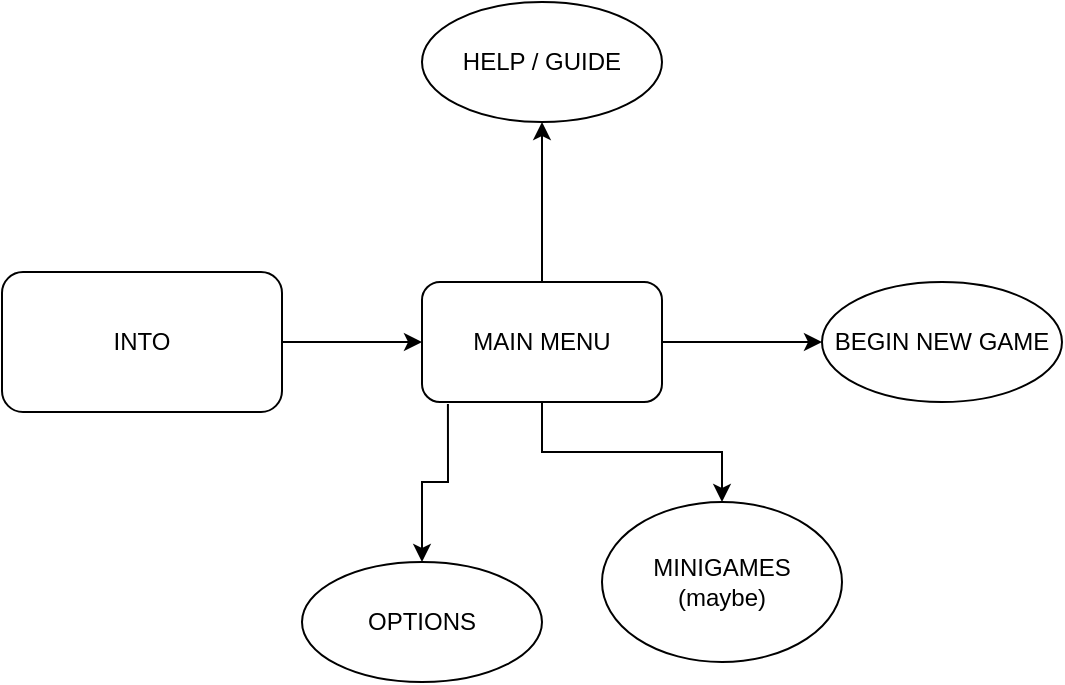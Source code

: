 <mxfile version="20.0.3" type="github"><diagram id="SZfK_inIEzVROsYKz_Nr" name="Page-1"><mxGraphModel dx="2272" dy="780" grid="1" gridSize="10" guides="1" tooltips="1" connect="1" arrows="1" fold="1" page="1" pageScale="1" pageWidth="850" pageHeight="1100" math="0" shadow="0"><root><mxCell id="0"/><mxCell id="1" parent="0"/><mxCell id="ox3uqfzwlMQcpdOZVIlB-2" style="edgeStyle=orthogonalEdgeStyle;rounded=0;orthogonalLoop=1;jettySize=auto;html=1;" edge="1" parent="1" source="ox3uqfzwlMQcpdOZVIlB-1" target="ox3uqfzwlMQcpdOZVIlB-5"><mxGeometry relative="1" as="geometry"><mxPoint x="-460" y="610" as="targetPoint"/></mxGeometry></mxCell><mxCell id="ox3uqfzwlMQcpdOZVIlB-1" value="INTO" style="rounded=1;whiteSpace=wrap;html=1;" vertex="1" parent="1"><mxGeometry x="-680" y="575" width="140" height="70" as="geometry"/></mxCell><mxCell id="ox3uqfzwlMQcpdOZVIlB-8" value="" style="edgeStyle=orthogonalEdgeStyle;rounded=0;orthogonalLoop=1;jettySize=auto;html=1;" edge="1" parent="1" source="ox3uqfzwlMQcpdOZVIlB-5" target="ox3uqfzwlMQcpdOZVIlB-7"><mxGeometry relative="1" as="geometry"/></mxCell><mxCell id="ox3uqfzwlMQcpdOZVIlB-10" value="" style="edgeStyle=orthogonalEdgeStyle;rounded=0;orthogonalLoop=1;jettySize=auto;html=1;exitX=0.108;exitY=1.017;exitDx=0;exitDy=0;exitPerimeter=0;" edge="1" parent="1" source="ox3uqfzwlMQcpdOZVIlB-5" target="ox3uqfzwlMQcpdOZVIlB-9"><mxGeometry relative="1" as="geometry"/></mxCell><mxCell id="ox3uqfzwlMQcpdOZVIlB-12" value="" style="edgeStyle=orthogonalEdgeStyle;rounded=0;orthogonalLoop=1;jettySize=auto;html=1;" edge="1" parent="1" source="ox3uqfzwlMQcpdOZVIlB-5" target="ox3uqfzwlMQcpdOZVIlB-11"><mxGeometry relative="1" as="geometry"/></mxCell><mxCell id="ox3uqfzwlMQcpdOZVIlB-17" style="edgeStyle=orthogonalEdgeStyle;rounded=0;orthogonalLoop=1;jettySize=auto;html=1;" edge="1" parent="1" source="ox3uqfzwlMQcpdOZVIlB-5" target="ox3uqfzwlMQcpdOZVIlB-18"><mxGeometry relative="1" as="geometry"><mxPoint x="-350" y="710" as="targetPoint"/></mxGeometry></mxCell><mxCell id="ox3uqfzwlMQcpdOZVIlB-5" value="MAIN MENU" style="rounded=1;whiteSpace=wrap;html=1;" vertex="1" parent="1"><mxGeometry x="-470" y="580" width="120" height="60" as="geometry"/></mxCell><mxCell id="ox3uqfzwlMQcpdOZVIlB-7" value="HELP / GUIDE" style="ellipse;whiteSpace=wrap;html=1;rounded=1;" vertex="1" parent="1"><mxGeometry x="-470" y="440" width="120" height="60" as="geometry"/></mxCell><mxCell id="ox3uqfzwlMQcpdOZVIlB-9" value="OPTIONS" style="ellipse;whiteSpace=wrap;html=1;rounded=1;" vertex="1" parent="1"><mxGeometry x="-530" y="720" width="120" height="60" as="geometry"/></mxCell><mxCell id="ox3uqfzwlMQcpdOZVIlB-11" value="BEGIN NEW GAME" style="ellipse;whiteSpace=wrap;html=1;rounded=1;" vertex="1" parent="1"><mxGeometry x="-270" y="580" width="120" height="60" as="geometry"/></mxCell><mxCell id="ox3uqfzwlMQcpdOZVIlB-18" value="MINIGAMES&lt;br&gt;(maybe)" style="ellipse;whiteSpace=wrap;html=1;" vertex="1" parent="1"><mxGeometry x="-380" y="690" width="120" height="80" as="geometry"/></mxCell></root></mxGraphModel></diagram></mxfile>
